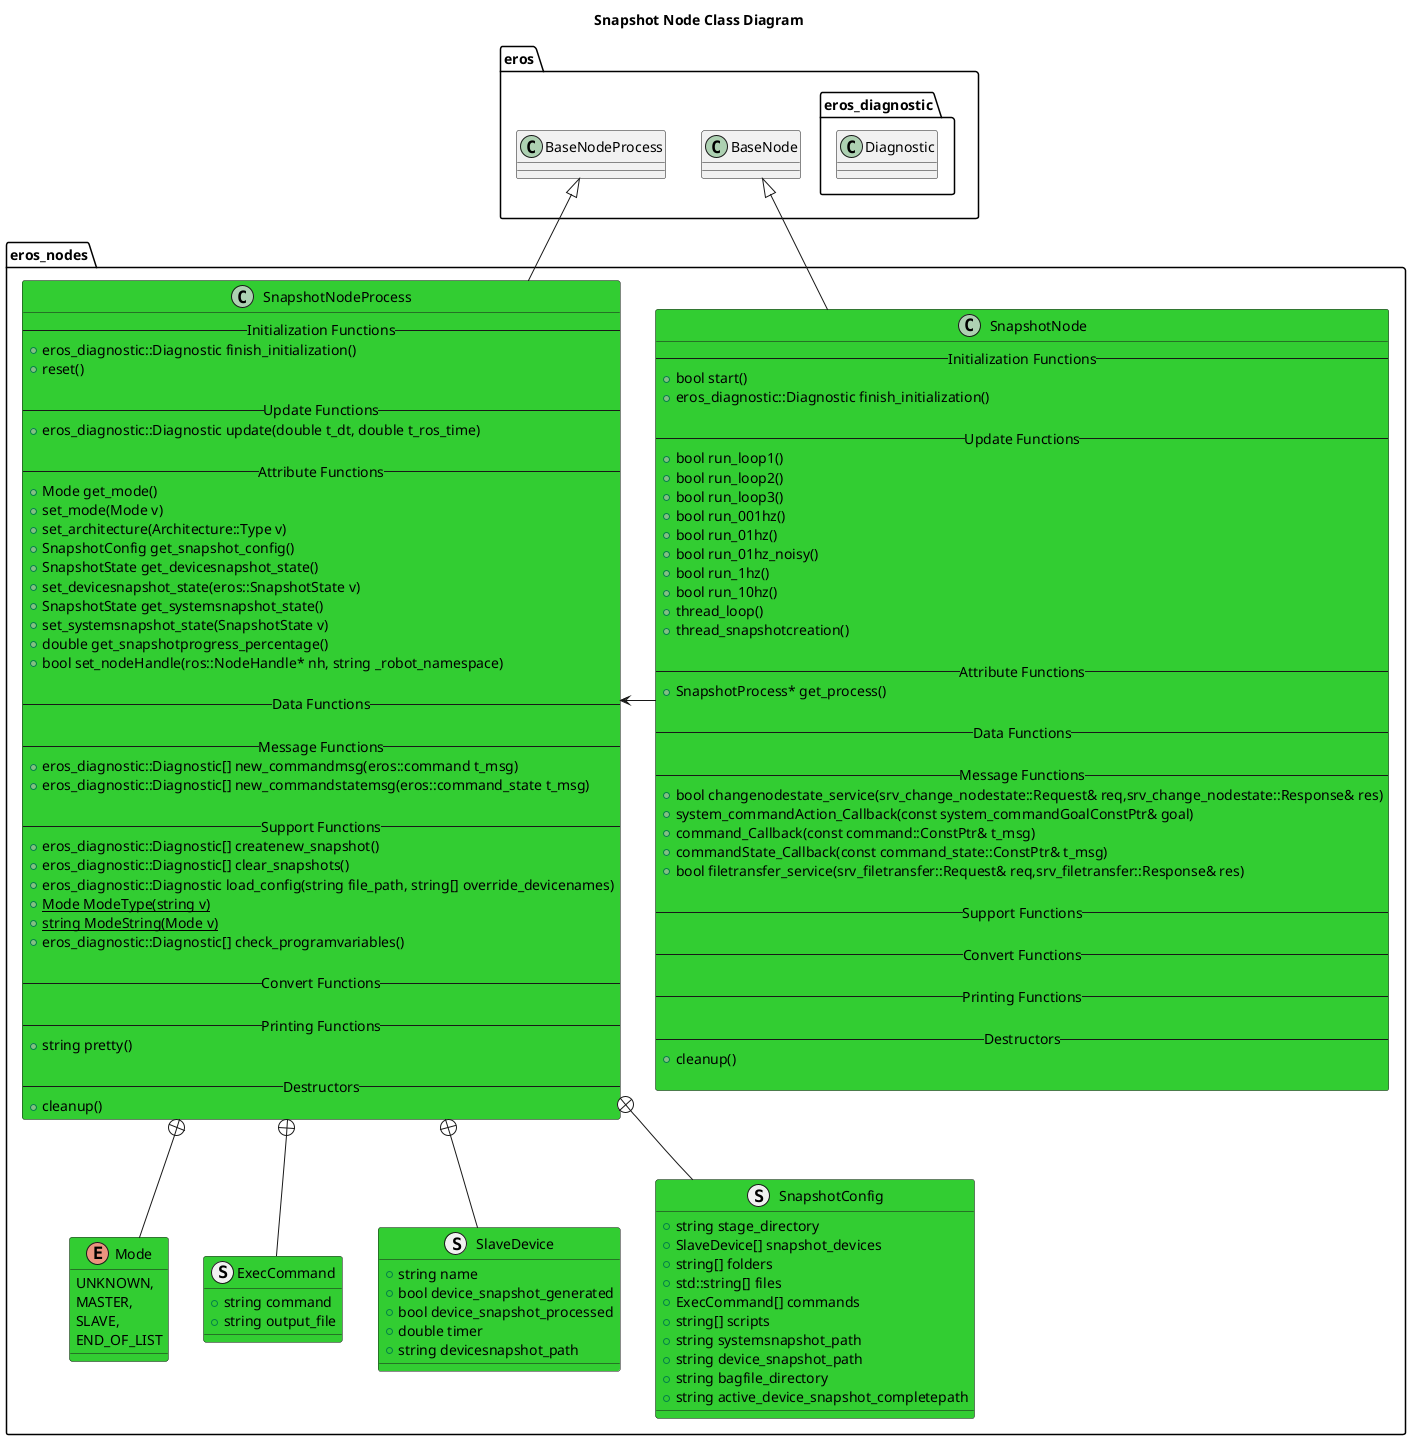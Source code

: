 @startuml
title Snapshot Node Class Diagram
package eros {
    class BaseNode
    class BaseNodeProcess
    namespace eros_diagnostic {
        class Diagnostic
    }
}
namespace eros_nodes {
    class SnapshotNode #LimeGreen {
        -- Initialization Functions --
        +bool start()
        +eros_diagnostic::Diagnostic finish_initialization()

        -- Update Functions --
        +bool run_loop1()
        +bool run_loop2()
        +bool run_loop3()
        +bool run_001hz()
        +bool run_01hz()
        +bool run_01hz_noisy()
        +bool run_1hz()
        +bool run_10hz()
        +thread_loop()
        +thread_snapshotcreation()

        -- Attribute Functions --
        +SnapshotProcess* get_process() 

        -- Data Functions --

        -- Message Functions --
        +bool changenodestate_service(srv_change_nodestate::Request& req,srv_change_nodestate::Response& res)
        +system_commandAction_Callback(const system_commandGoalConstPtr& goal)
        +command_Callback(const command::ConstPtr& t_msg)
        +commandState_Callback(const command_state::ConstPtr& t_msg)
        +bool filetransfer_service(srv_filetransfer::Request& req,srv_filetransfer::Response& res)

        -- Support Functions --

        -- Convert Functions --
        
        -- Printing Functions --

        -- Destructors --
        +cleanup()

    }
    class SnapshotNodeProcess #LimeGreen {
        -- Initialization Functions --
        +eros_diagnostic::Diagnostic finish_initialization()
        +reset()

        -- Update Functions --
        +eros_diagnostic::Diagnostic update(double t_dt, double t_ros_time)

        -- Attribute Functions --
        +Mode get_mode()
        +set_mode(Mode v)
        +set_architecture(Architecture::Type v)
        +SnapshotConfig get_snapshot_config()
        +SnapshotState get_devicesnapshot_state()
        +set_devicesnapshot_state(eros::SnapshotState v)
        +SnapshotState get_systemsnapshot_state()
        +set_systemsnapshot_state(SnapshotState v)
        +double get_snapshotprogress_percentage()
        + bool set_nodeHandle(ros::NodeHandle* nh, string _robot_namespace)

        -- Data Functions --

        -- Message Functions --
        +eros_diagnostic::Diagnostic[] new_commandmsg(eros::command t_msg)
        +eros_diagnostic::Diagnostic[] new_commandstatemsg(eros::command_state t_msg)

        -- Support Functions --
        +eros_diagnostic::Diagnostic[] createnew_snapshot()
        +eros_diagnostic::Diagnostic[] clear_snapshots()
        +eros_diagnostic::Diagnostic load_config(string file_path, string[] override_devicenames)
        +{static} Mode ModeType(string v)
        +{static} string ModeString(Mode v)
        +eros_diagnostic::Diagnostic[] check_programvariables()

        -- Convert Functions --
        
        -- Printing Functions --
        +string pretty()

        -- Destructors --
        +cleanup()
    }
    enum Mode #LimeGreen {
        UNKNOWN,
        MASTER,
        SLAVE,
        END_OF_LIST
    }
    SnapshotNodeProcess +-- Mode

    struct ExecCommand #LimeGreen {
        +string command
        +string output_file
    }
    SnapshotNodeProcess +-- ExecCommand

    struct SlaveDevice #LimeGreen {
        +string name
        +bool device_snapshot_generated
        +bool device_snapshot_processed
        +double timer
        +string devicesnapshot_path
    }
    SnapshotNodeProcess +-- SlaveDevice
    struct SnapshotConfig #LimeGreen {
        +string stage_directory
        +SlaveDevice[] snapshot_devices
        +string[] folders
        +std::string[] files
        +ExecCommand[] commands
        +string[] scripts
        +string systemsnapshot_path
        +string device_snapshot_path
        +string bagfile_directory
        +string active_device_snapshot_completepath
    }
    SnapshotNodeProcess +-- SnapshotConfig

    BaseNode <|-- SnapshotNode
    BaseNodeProcess <|-- SnapshotNodeProcess
    SnapshotNode -> SnapshotNodeProcess 
}

@enduml
